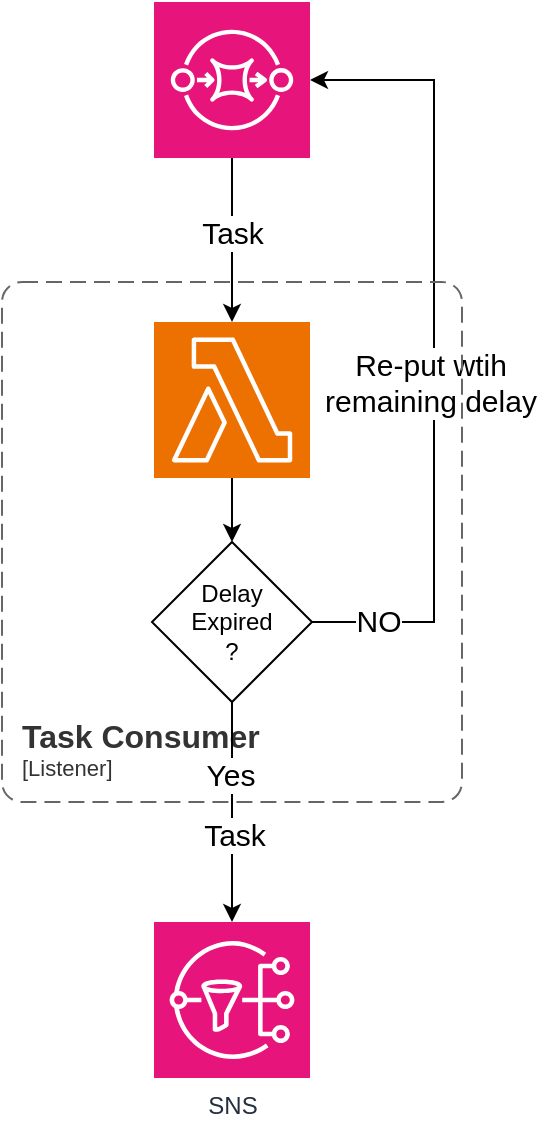 <mxfile version="22.1.17" type="github">
  <diagram name="Page-1" id="KfydnyV6p2WG9cMRB0td">
    <mxGraphModel dx="1434" dy="786" grid="1" gridSize="10" guides="1" tooltips="1" connect="1" arrows="1" fold="1" page="1" pageScale="1" pageWidth="827" pageHeight="1169" math="0" shadow="0">
      <root>
        <mxCell id="0" />
        <mxCell id="1" parent="0" />
        <mxCell id="HySa8QMIsVt5VibjJ5JL-1" value="" style="sketch=0;points=[[0,0,0],[0.25,0,0],[0.5,0,0],[0.75,0,0],[1,0,0],[0,1,0],[0.25,1,0],[0.5,1,0],[0.75,1,0],[1,1,0],[0,0.25,0],[0,0.5,0],[0,0.75,0],[1,0.25,0],[1,0.5,0],[1,0.75,0]];outlineConnect=0;fontColor=#232F3E;fillColor=#E7157B;strokeColor=#ffffff;dashed=0;verticalLabelPosition=bottom;verticalAlign=top;align=center;html=1;fontSize=12;fontStyle=0;aspect=fixed;shape=mxgraph.aws4.resourceIcon;resIcon=mxgraph.aws4.sqs;" vertex="1" parent="1">
          <mxGeometry x="240" y="80" width="78" height="78" as="geometry" />
        </mxCell>
        <mxCell id="HySa8QMIsVt5VibjJ5JL-15" style="edgeStyle=orthogonalEdgeStyle;rounded=0;orthogonalLoop=1;jettySize=auto;html=1;entryX=0.5;entryY=0;entryDx=0;entryDy=0;" edge="1" parent="1" source="HySa8QMIsVt5VibjJ5JL-2" target="HySa8QMIsVt5VibjJ5JL-14">
          <mxGeometry relative="1" as="geometry" />
        </mxCell>
        <mxCell id="HySa8QMIsVt5VibjJ5JL-2" value="" style="sketch=0;points=[[0,0,0],[0.25,0,0],[0.5,0,0],[0.75,0,0],[1,0,0],[0,1,0],[0.25,1,0],[0.5,1,0],[0.75,1,0],[1,1,0],[0,0.25,0],[0,0.5,0],[0,0.75,0],[1,0.25,0],[1,0.5,0],[1,0.75,0]];outlineConnect=0;fontColor=#232F3E;fillColor=#ED7100;strokeColor=#ffffff;dashed=0;verticalLabelPosition=bottom;verticalAlign=top;align=center;html=1;fontSize=12;fontStyle=0;aspect=fixed;shape=mxgraph.aws4.resourceIcon;resIcon=mxgraph.aws4.lambda;" vertex="1" parent="1">
          <mxGeometry x="240" y="240" width="78" height="78" as="geometry" />
        </mxCell>
        <mxCell id="HySa8QMIsVt5VibjJ5JL-3" value="SNS" style="sketch=0;points=[[0,0,0],[0.25,0,0],[0.5,0,0],[0.75,0,0],[1,0,0],[0,1,0],[0.25,1,0],[0.5,1,0],[0.75,1,0],[1,1,0],[0,0.25,0],[0,0.5,0],[0,0.75,0],[1,0.25,0],[1,0.5,0],[1,0.75,0]];outlineConnect=0;fontColor=#232F3E;fillColor=#E7157B;strokeColor=#ffffff;dashed=0;verticalLabelPosition=bottom;verticalAlign=top;align=center;html=1;fontSize=12;fontStyle=0;aspect=fixed;shape=mxgraph.aws4.resourceIcon;resIcon=mxgraph.aws4.sns;" vertex="1" parent="1">
          <mxGeometry x="240" y="540" width="78" height="78" as="geometry" />
        </mxCell>
        <mxCell id="HySa8QMIsVt5VibjJ5JL-5" style="edgeStyle=orthogonalEdgeStyle;rounded=0;orthogonalLoop=1;jettySize=auto;html=1;exitX=0.5;exitY=1;exitDx=0;exitDy=0;exitPerimeter=0;entryX=0.5;entryY=0;entryDx=0;entryDy=0;entryPerimeter=0;" edge="1" parent="1" source="HySa8QMIsVt5VibjJ5JL-1" target="HySa8QMIsVt5VibjJ5JL-2">
          <mxGeometry relative="1" as="geometry" />
        </mxCell>
        <mxCell id="HySa8QMIsVt5VibjJ5JL-9" value="&lt;font style=&quot;font-size: 15px;&quot;&gt;Task&lt;/font&gt;" style="edgeLabel;html=1;align=center;verticalAlign=middle;resizable=0;points=[];" vertex="1" connectable="0" parent="HySa8QMIsVt5VibjJ5JL-5">
          <mxGeometry x="0.024" relative="1" as="geometry">
            <mxPoint y="-5" as="offset" />
          </mxGeometry>
        </mxCell>
        <mxCell id="HySa8QMIsVt5VibjJ5JL-8" style="edgeStyle=orthogonalEdgeStyle;rounded=0;orthogonalLoop=1;jettySize=auto;html=1;entryX=1;entryY=0.5;entryDx=0;entryDy=0;entryPerimeter=0;exitX=1;exitY=0.5;exitDx=0;exitDy=0;" edge="1" parent="1" source="HySa8QMIsVt5VibjJ5JL-14" target="HySa8QMIsVt5VibjJ5JL-1">
          <mxGeometry relative="1" as="geometry">
            <Array as="points">
              <mxPoint x="380" y="390" />
              <mxPoint x="380" y="119" />
            </Array>
          </mxGeometry>
        </mxCell>
        <mxCell id="HySa8QMIsVt5VibjJ5JL-11" value="&lt;font style=&quot;font-size: 15px;&quot;&gt;Re-put wtih &lt;br&gt;remaining delay&lt;/font&gt;" style="edgeLabel;html=1;align=center;verticalAlign=middle;resizable=0;points=[];" vertex="1" connectable="0" parent="HySa8QMIsVt5VibjJ5JL-8">
          <mxGeometry x="-0.08" y="2" relative="1" as="geometry">
            <mxPoint as="offset" />
          </mxGeometry>
        </mxCell>
        <mxCell id="HySa8QMIsVt5VibjJ5JL-18" value="&lt;font style=&quot;font-size: 15px;&quot;&gt;NO&lt;/font&gt;" style="edgeLabel;html=1;align=center;verticalAlign=middle;resizable=0;points=[];" vertex="1" connectable="0" parent="HySa8QMIsVt5VibjJ5JL-8">
          <mxGeometry x="-0.833" y="1" relative="1" as="geometry">
            <mxPoint as="offset" />
          </mxGeometry>
        </mxCell>
        <object placeholders="1" c4Name="Task Consumer" c4Type="ContainerScopeBoundary" c4Application="Listener" label="&lt;font style=&quot;font-size: 16px&quot;&gt;&lt;b&gt;&lt;div style=&quot;text-align: left&quot;&gt;%c4Name%&lt;/div&gt;&lt;/b&gt;&lt;/font&gt;&lt;div style=&quot;text-align: left&quot;&gt;[%c4Application%]&lt;/div&gt;" id="HySa8QMIsVt5VibjJ5JL-13">
          <mxCell style="rounded=1;fontSize=11;whiteSpace=wrap;html=1;dashed=1;arcSize=20;fillColor=none;strokeColor=#666666;fontColor=#333333;labelBackgroundColor=none;align=left;verticalAlign=bottom;labelBorderColor=none;spacingTop=0;spacing=10;dashPattern=8 4;metaEdit=1;rotatable=0;perimeter=rectanglePerimeter;noLabel=0;labelPadding=0;allowArrows=0;connectable=0;expand=0;recursiveResize=0;editable=1;pointerEvents=0;absoluteArcSize=1;points=[[0.25,0,0],[0.5,0,0],[0.75,0,0],[1,0.25,0],[1,0.5,0],[1,0.75,0],[0.75,1,0],[0.5,1,0],[0.25,1,0],[0,0.75,0],[0,0.5,0],[0,0.25,0]];" vertex="1" parent="1">
            <mxGeometry x="164" y="220" width="230" height="260" as="geometry" />
          </mxCell>
        </object>
        <mxCell id="HySa8QMIsVt5VibjJ5JL-14" value="Delay&lt;br&gt;Expired&lt;br&gt;?" style="rhombus;whiteSpace=wrap;html=1;" vertex="1" parent="1">
          <mxGeometry x="239" y="350" width="80" height="80" as="geometry" />
        </mxCell>
        <mxCell id="HySa8QMIsVt5VibjJ5JL-16" style="edgeStyle=orthogonalEdgeStyle;rounded=0;orthogonalLoop=1;jettySize=auto;html=1;entryX=0.5;entryY=0;entryDx=0;entryDy=0;entryPerimeter=0;" edge="1" parent="1" source="HySa8QMIsVt5VibjJ5JL-14" target="HySa8QMIsVt5VibjJ5JL-3">
          <mxGeometry relative="1" as="geometry" />
        </mxCell>
        <mxCell id="HySa8QMIsVt5VibjJ5JL-17" value="&lt;font style=&quot;font-size: 15px;&quot;&gt;Yes&lt;/font&gt;" style="edgeLabel;html=1;align=center;verticalAlign=middle;resizable=0;points=[];" vertex="1" connectable="0" parent="HySa8QMIsVt5VibjJ5JL-16">
          <mxGeometry x="-0.2" y="2" relative="1" as="geometry">
            <mxPoint x="-3" y="-8" as="offset" />
          </mxGeometry>
        </mxCell>
        <mxCell id="HySa8QMIsVt5VibjJ5JL-21" value="&lt;font style=&quot;font-size: 15px;&quot;&gt;Task&lt;/font&gt;" style="edgeLabel;html=1;align=center;verticalAlign=middle;resizable=0;points=[];" vertex="1" connectable="0" parent="HySa8QMIsVt5VibjJ5JL-16">
          <mxGeometry x="0.2" y="1" relative="1" as="geometry">
            <mxPoint as="offset" />
          </mxGeometry>
        </mxCell>
      </root>
    </mxGraphModel>
  </diagram>
</mxfile>
